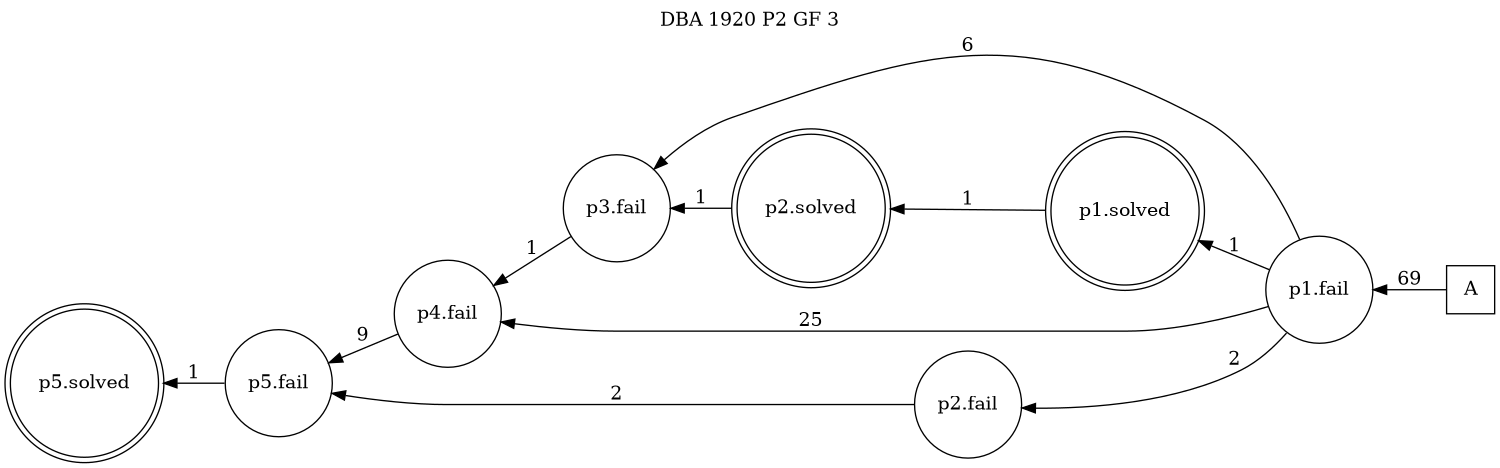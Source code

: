 digraph DBA_1920_P2_GF_3_GOOD {
labelloc="tl"
label= " DBA 1920 P2 GF 3 "
rankdir="RL";
graph [ size=" 10 , 10 !"]

"A" [shape="square" label="A"]
"p1.fail" [shape="circle" label="p1.fail"]
"p4.fail" [shape="circle" label="p4.fail"]
"p2.fail" [shape="circle" label="p2.fail"]
"p5.fail" [shape="circle" label="p5.fail"]
"p3.fail" [shape="circle" label="p3.fail"]
"p1.solved" [shape="doublecircle" label="p1.solved"]
"p2.solved" [shape="doublecircle" label="p2.solved"]
"p5.solved" [shape="doublecircle" label="p5.solved"]
"A" -> "p1.fail" [ label=69]
"p1.fail" -> "p4.fail" [ label=25]
"p1.fail" -> "p2.fail" [ label=2]
"p1.fail" -> "p3.fail" [ label=6]
"p1.fail" -> "p1.solved" [ label=1]
"p4.fail" -> "p5.fail" [ label=9]
"p2.fail" -> "p5.fail" [ label=2]
"p5.fail" -> "p5.solved" [ label=1]
"p3.fail" -> "p4.fail" [ label=1]
"p1.solved" -> "p2.solved" [ label=1]
"p2.solved" -> "p3.fail" [ label=1]
}

